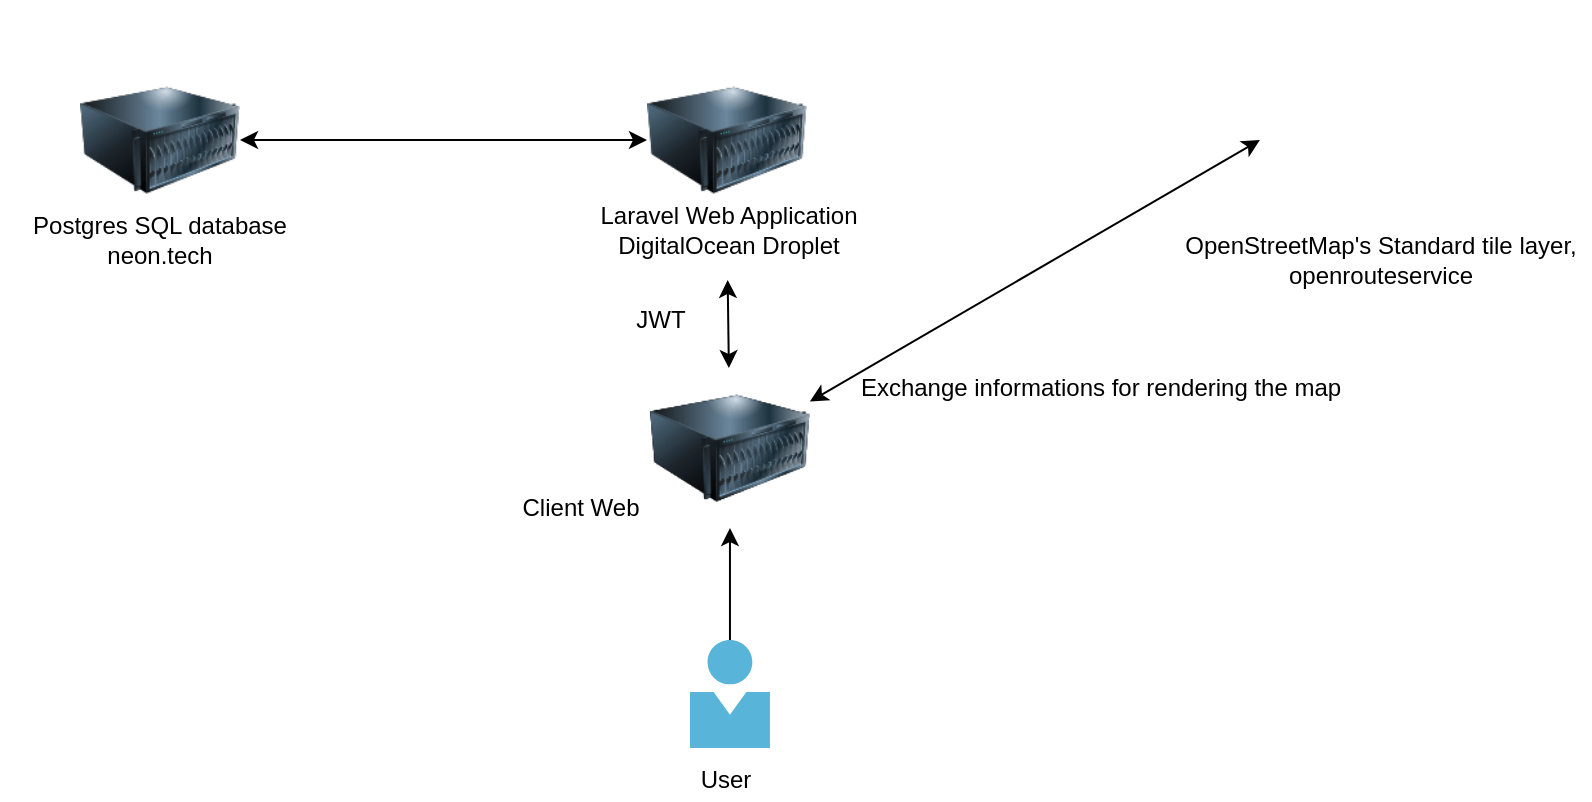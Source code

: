 <mxfile version="14.4.3" type="device"><diagram id="to54FigBxghi1QSHUGt1" name="Page-1"><mxGraphModel dx="1086" dy="798" grid="1" gridSize="10" guides="1" tooltips="1" connect="1" arrows="1" fold="1" page="1" pageScale="1" pageWidth="1169" pageHeight="827" math="0" shadow="0"><root><mxCell id="0"/><mxCell id="1" parent="0"/><mxCell id="ca6SDkkr2Th5axBZra62-1" value="" style="image;html=1;image=img/lib/clip_art/computers/Server_128x128.png" parent="1" vertex="1"><mxGeometry x="543.5" y="260" width="80" height="80" as="geometry"/></mxCell><mxCell id="ca6SDkkr2Th5axBZra62-2" value="" style="image;html=1;image=img/lib/clip_art/computers/Server_128x128.png" parent="1" vertex="1"><mxGeometry x="260" y="260" width="80" height="80" as="geometry"/></mxCell><mxCell id="ca6SDkkr2Th5axBZra62-4" value="User" style="text;html=1;strokeColor=none;fillColor=none;align=center;verticalAlign=middle;whiteSpace=wrap;rounded=0;" parent="1" vertex="1"><mxGeometry x="563" y="610" width="40" height="20" as="geometry"/></mxCell><mxCell id="ca6SDkkr2Th5axBZra62-5" value="Laravel Web Application&lt;br&gt;DigitalOcean Droplet" style="text;html=1;align=center;verticalAlign=middle;resizable=1;points=[];autosize=1;movable=1;rotatable=1;deletable=1;editable=1;locked=0;connectable=1;" parent="1" vertex="1"><mxGeometry x="508.5" y="320" width="150" height="50" as="geometry"/></mxCell><mxCell id="ca6SDkkr2Th5axBZra62-6" value="Postgres SQL database&lt;br&gt;neon.tech" style="text;html=1;strokeColor=none;fillColor=none;align=center;verticalAlign=middle;whiteSpace=wrap;rounded=0;" parent="1" vertex="1"><mxGeometry x="220" y="330" width="160" height="40" as="geometry"/></mxCell><mxCell id="ca6SDkkr2Th5axBZra62-10" value="" style="shape=image;imageAspect=0;aspect=fixed;verticalLabelPosition=bottom;verticalAlign=top;image=https://upload.wikimedia.org/wikipedia/commons/thumb/b/b0/Openstreetmap_logo.svg/1200px-Openstreetmap_logo.svg.png;" parent="1" vertex="1"><mxGeometry x="850" y="230" width="120" height="120" as="geometry"/></mxCell><mxCell id="ca6SDkkr2Th5axBZra62-11" value="OpenStreetMap's Standard tile layer, &lt;br&gt;openrouteservice" style="text;html=1;align=center;verticalAlign=middle;resizable=0;points=[];autosize=1;" parent="1" vertex="1"><mxGeometry x="805" y="345" width="210" height="30" as="geometry"/></mxCell><mxCell id="ca6SDkkr2Th5axBZra62-12" value="" style="endArrow=classic;html=1;" parent="1" target="dBDFh5wIqHRvDyXXrFdj-1" edge="1" source="dBDFh5wIqHRvDyXXrFdj-5"><mxGeometry width="50" height="50" relative="1" as="geometry"><mxPoint x="582" y="560" as="sourcePoint"/><mxPoint x="560" y="380" as="targetPoint"/></mxGeometry></mxCell><mxCell id="ca6SDkkr2Th5axBZra62-14" value="" style="endArrow=classic;html=1;startArrow=classic;startFill=1;" parent="1" source="ca6SDkkr2Th5axBZra62-5" edge="1" target="dBDFh5wIqHRvDyXXrFdj-1"><mxGeometry width="50" height="50" relative="1" as="geometry"><mxPoint x="730" y="430" as="sourcePoint"/><mxPoint x="602" y="520" as="targetPoint"/></mxGeometry></mxCell><mxCell id="ca6SDkkr2Th5axBZra62-15" value="JWT" style="text;html=1;align=center;verticalAlign=middle;resizable=0;points=[];autosize=1;" parent="1" vertex="1"><mxGeometry x="530" y="380" width="40" height="20" as="geometry"/></mxCell><mxCell id="ca6SDkkr2Th5axBZra62-16" value="" style="endArrow=classic;startArrow=classic;html=1;entryX=0;entryY=0.583;entryDx=0;entryDy=0;entryPerimeter=0;" parent="1" source="dBDFh5wIqHRvDyXXrFdj-1" target="ca6SDkkr2Th5axBZra62-10" edge="1"><mxGeometry width="50" height="50" relative="1" as="geometry"><mxPoint x="730" y="430" as="sourcePoint"/><mxPoint x="780" y="380" as="targetPoint"/></mxGeometry></mxCell><mxCell id="ca6SDkkr2Th5axBZra62-17" value="" style="endArrow=classic;startArrow=classic;html=1;exitX=1;exitY=0.5;exitDx=0;exitDy=0;entryX=0;entryY=0.5;entryDx=0;entryDy=0;" parent="1" source="ca6SDkkr2Th5axBZra62-2" target="ca6SDkkr2Th5axBZra62-1" edge="1"><mxGeometry width="50" height="50" relative="1" as="geometry"><mxPoint x="730" y="430" as="sourcePoint"/><mxPoint x="780" y="380" as="targetPoint"/></mxGeometry></mxCell><mxCell id="dBDFh5wIqHRvDyXXrFdj-1" value="" style="image;html=1;image=img/lib/clip_art/computers/Server_128x128.png" vertex="1" parent="1"><mxGeometry x="544.98" y="414" width="80" height="80" as="geometry"/></mxCell><mxCell id="dBDFh5wIqHRvDyXXrFdj-3" value="Client Web" style="text;html=1;align=center;verticalAlign=middle;resizable=0;points=[];autosize=1;" vertex="1" parent="1"><mxGeometry x="474.98" y="474" width="70" height="20" as="geometry"/></mxCell><mxCell id="dBDFh5wIqHRvDyXXrFdj-4" value="Exchange informations for rendering the map" style="text;html=1;align=center;verticalAlign=middle;resizable=0;points=[];autosize=1;" vertex="1" parent="1"><mxGeometry x="640" y="414" width="260" height="20" as="geometry"/></mxCell><mxCell id="dBDFh5wIqHRvDyXXrFdj-5" value="" style="aspect=fixed;html=1;points=[];align=center;image;fontSize=12;image=img/lib/mscae/Person.svg;" vertex="1" parent="1"><mxGeometry x="565" y="550" width="39.96" height="54" as="geometry"/></mxCell><mxCell id="dBDFh5wIqHRvDyXXrFdj-6" value="" style="image;html=1;image=img/lib/clip_art/computers/Server_128x128.png" vertex="1" parent="1"><mxGeometry x="544.98" y="414" width="80" height="80" as="geometry"/></mxCell></root></mxGraphModel></diagram></mxfile>